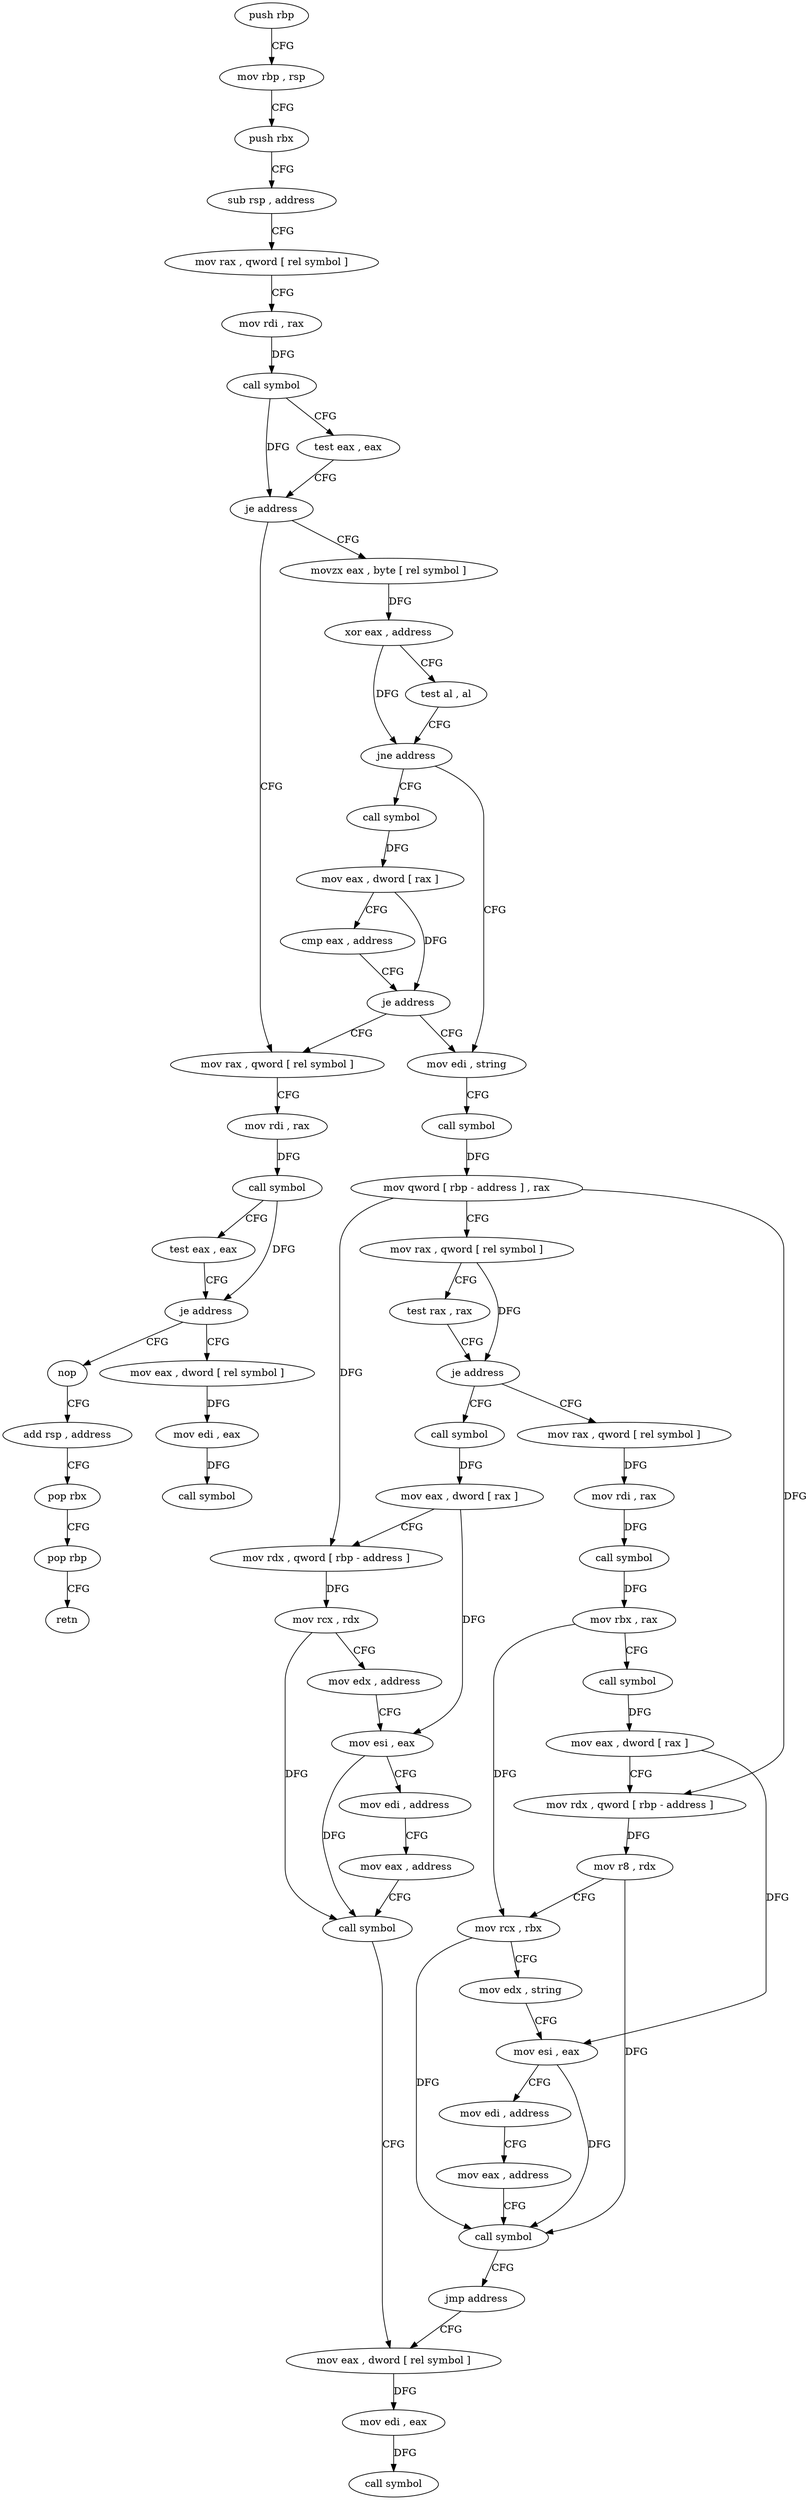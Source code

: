 digraph "func" {
"4288941" [label = "push rbp" ]
"4288942" [label = "mov rbp , rsp" ]
"4288945" [label = "push rbx" ]
"4288946" [label = "sub rsp , address" ]
"4288950" [label = "mov rax , qword [ rel symbol ]" ]
"4288957" [label = "mov rdi , rax" ]
"4288960" [label = "call symbol" ]
"4288965" [label = "test eax , eax" ]
"4288967" [label = "je address" ]
"4289137" [label = "mov rax , qword [ rel symbol ]" ]
"4288973" [label = "movzx eax , byte [ rel symbol ]" ]
"4289144" [label = "mov rdi , rax" ]
"4289147" [label = "call symbol" ]
"4289152" [label = "test eax , eax" ]
"4289154" [label = "je address" ]
"4289169" [label = "nop" ]
"4289156" [label = "mov eax , dword [ rel symbol ]" ]
"4288980" [label = "xor eax , address" ]
"4288983" [label = "test al , al" ]
"4288985" [label = "jne address" ]
"4289003" [label = "mov edi , string" ]
"4288987" [label = "call symbol" ]
"4289170" [label = "add rsp , address" ]
"4289174" [label = "pop rbx" ]
"4289175" [label = "pop rbp" ]
"4289176" [label = "retn" ]
"4289162" [label = "mov edi , eax" ]
"4289164" [label = "call symbol" ]
"4289008" [label = "call symbol" ]
"4289013" [label = "mov qword [ rbp - address ] , rax" ]
"4289017" [label = "mov rax , qword [ rel symbol ]" ]
"4289024" [label = "test rax , rax" ]
"4289027" [label = "je address" ]
"4289088" [label = "call symbol" ]
"4289029" [label = "mov rax , qword [ rel symbol ]" ]
"4288992" [label = "mov eax , dword [ rax ]" ]
"4288994" [label = "cmp eax , address" ]
"4288997" [label = "je address" ]
"4289093" [label = "mov eax , dword [ rax ]" ]
"4289095" [label = "mov rdx , qword [ rbp - address ]" ]
"4289099" [label = "mov rcx , rdx" ]
"4289102" [label = "mov edx , address" ]
"4289107" [label = "mov esi , eax" ]
"4289109" [label = "mov edi , address" ]
"4289114" [label = "mov eax , address" ]
"4289119" [label = "call symbol" ]
"4289124" [label = "mov eax , dword [ rel symbol ]" ]
"4289036" [label = "mov rdi , rax" ]
"4289039" [label = "call symbol" ]
"4289044" [label = "mov rbx , rax" ]
"4289047" [label = "call symbol" ]
"4289052" [label = "mov eax , dword [ rax ]" ]
"4289054" [label = "mov rdx , qword [ rbp - address ]" ]
"4289058" [label = "mov r8 , rdx" ]
"4289061" [label = "mov rcx , rbx" ]
"4289064" [label = "mov edx , string" ]
"4289069" [label = "mov esi , eax" ]
"4289071" [label = "mov edi , address" ]
"4289076" [label = "mov eax , address" ]
"4289081" [label = "call symbol" ]
"4289086" [label = "jmp address" ]
"4289130" [label = "mov edi , eax" ]
"4289132" [label = "call symbol" ]
"4288941" -> "4288942" [ label = "CFG" ]
"4288942" -> "4288945" [ label = "CFG" ]
"4288945" -> "4288946" [ label = "CFG" ]
"4288946" -> "4288950" [ label = "CFG" ]
"4288950" -> "4288957" [ label = "CFG" ]
"4288957" -> "4288960" [ label = "DFG" ]
"4288960" -> "4288965" [ label = "CFG" ]
"4288960" -> "4288967" [ label = "DFG" ]
"4288965" -> "4288967" [ label = "CFG" ]
"4288967" -> "4289137" [ label = "CFG" ]
"4288967" -> "4288973" [ label = "CFG" ]
"4289137" -> "4289144" [ label = "CFG" ]
"4288973" -> "4288980" [ label = "DFG" ]
"4289144" -> "4289147" [ label = "DFG" ]
"4289147" -> "4289152" [ label = "CFG" ]
"4289147" -> "4289154" [ label = "DFG" ]
"4289152" -> "4289154" [ label = "CFG" ]
"4289154" -> "4289169" [ label = "CFG" ]
"4289154" -> "4289156" [ label = "CFG" ]
"4289169" -> "4289170" [ label = "CFG" ]
"4289156" -> "4289162" [ label = "DFG" ]
"4288980" -> "4288983" [ label = "CFG" ]
"4288980" -> "4288985" [ label = "DFG" ]
"4288983" -> "4288985" [ label = "CFG" ]
"4288985" -> "4289003" [ label = "CFG" ]
"4288985" -> "4288987" [ label = "CFG" ]
"4289003" -> "4289008" [ label = "CFG" ]
"4288987" -> "4288992" [ label = "DFG" ]
"4289170" -> "4289174" [ label = "CFG" ]
"4289174" -> "4289175" [ label = "CFG" ]
"4289175" -> "4289176" [ label = "CFG" ]
"4289162" -> "4289164" [ label = "DFG" ]
"4289008" -> "4289013" [ label = "DFG" ]
"4289013" -> "4289017" [ label = "CFG" ]
"4289013" -> "4289095" [ label = "DFG" ]
"4289013" -> "4289054" [ label = "DFG" ]
"4289017" -> "4289024" [ label = "CFG" ]
"4289017" -> "4289027" [ label = "DFG" ]
"4289024" -> "4289027" [ label = "CFG" ]
"4289027" -> "4289088" [ label = "CFG" ]
"4289027" -> "4289029" [ label = "CFG" ]
"4289088" -> "4289093" [ label = "DFG" ]
"4289029" -> "4289036" [ label = "DFG" ]
"4288992" -> "4288994" [ label = "CFG" ]
"4288992" -> "4288997" [ label = "DFG" ]
"4288994" -> "4288997" [ label = "CFG" ]
"4288997" -> "4289137" [ label = "CFG" ]
"4288997" -> "4289003" [ label = "CFG" ]
"4289093" -> "4289095" [ label = "CFG" ]
"4289093" -> "4289107" [ label = "DFG" ]
"4289095" -> "4289099" [ label = "DFG" ]
"4289099" -> "4289102" [ label = "CFG" ]
"4289099" -> "4289119" [ label = "DFG" ]
"4289102" -> "4289107" [ label = "CFG" ]
"4289107" -> "4289109" [ label = "CFG" ]
"4289107" -> "4289119" [ label = "DFG" ]
"4289109" -> "4289114" [ label = "CFG" ]
"4289114" -> "4289119" [ label = "CFG" ]
"4289119" -> "4289124" [ label = "CFG" ]
"4289124" -> "4289130" [ label = "DFG" ]
"4289036" -> "4289039" [ label = "DFG" ]
"4289039" -> "4289044" [ label = "DFG" ]
"4289044" -> "4289047" [ label = "CFG" ]
"4289044" -> "4289061" [ label = "DFG" ]
"4289047" -> "4289052" [ label = "DFG" ]
"4289052" -> "4289054" [ label = "CFG" ]
"4289052" -> "4289069" [ label = "DFG" ]
"4289054" -> "4289058" [ label = "DFG" ]
"4289058" -> "4289061" [ label = "CFG" ]
"4289058" -> "4289081" [ label = "DFG" ]
"4289061" -> "4289064" [ label = "CFG" ]
"4289061" -> "4289081" [ label = "DFG" ]
"4289064" -> "4289069" [ label = "CFG" ]
"4289069" -> "4289071" [ label = "CFG" ]
"4289069" -> "4289081" [ label = "DFG" ]
"4289071" -> "4289076" [ label = "CFG" ]
"4289076" -> "4289081" [ label = "CFG" ]
"4289081" -> "4289086" [ label = "CFG" ]
"4289086" -> "4289124" [ label = "CFG" ]
"4289130" -> "4289132" [ label = "DFG" ]
}
